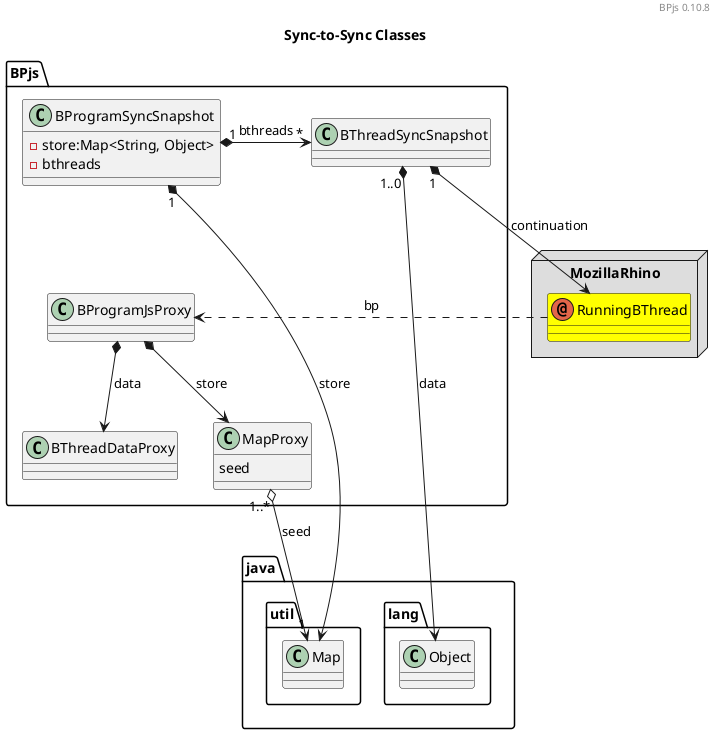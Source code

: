 This is a class diagram of the snapshots and proxies during a sync-to-sync
hop.

@startuml

title Sync-to-Sync Classes
header 
BPjs 0.10.8
endheader

package java {
    package util {
        class Map {}
    }
    package lang {
        class Object {}
    }
}

package BPjs {
    class BProgramSyncSnapshot {
        - store:Map<String, Object>
        - bthreads
    }

    class BThreadSyncSnapshot {

    }

    class BProgramJsProxy {

    }

    class BThreadDataProxy {

    }

    class MapProxy {
        seed
    }
}

package MozillaRhino <<node>> #DDDDDD {
    annotation RunningBThread #FFFF00
}


BThreadSyncSnapshot "1..0" *--> Object: data
MapProxy "1..*" o--> "1" Map: seed
BProgramSyncSnapshot "1" *--> Map: store
BProgramSyncSnapshot "1" *-> "*" BThreadSyncSnapshot : bthreads
BProgramJsProxy *--> BThreadDataProxy : data
BProgramJsProxy *--> MapProxy : store
BThreadSyncSnapshot "1" *--> RunningBThread: continuation

BProgramSyncSnapshot -[hidden]-> BProgramJsProxy

RunningBThread -[dashed]-> BProgramJsProxy : bp

@enduml